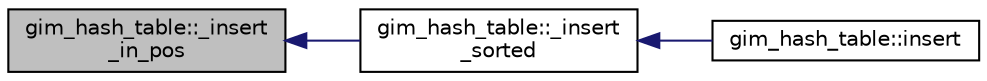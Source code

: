 digraph "gim_hash_table::_insert_in_pos"
{
  edge [fontname="Helvetica",fontsize="10",labelfontname="Helvetica",labelfontsize="10"];
  node [fontname="Helvetica",fontsize="10",shape=record];
  rankdir="LR";
  Node1 [label="gim_hash_table::_insert\l_in_pos",height=0.2,width=0.4,color="black", fillcolor="grey75", style="filled", fontcolor="black"];
  Node1 -> Node2 [dir="back",color="midnightblue",fontsize="10",style="solid",fontname="Helvetica"];
  Node2 [label="gim_hash_table::_insert\l_sorted",height=0.2,width=0.4,color="black", fillcolor="white", style="filled",URL="$classgim__hash__table.html#a66d18cb60b0628a9aa759304395f4825",tooltip="Insert an element in an ordered array. "];
  Node2 -> Node3 [dir="back",color="midnightblue",fontsize="10",style="solid",fontname="Helvetica"];
  Node3 [label="gim_hash_table::insert",height=0.2,width=0.4,color="black", fillcolor="white", style="filled",URL="$classgim__hash__table.html#aff0e9bdb5bd6aacf9272db6789c514f7",tooltip="Insert an element into the hash. "];
}
